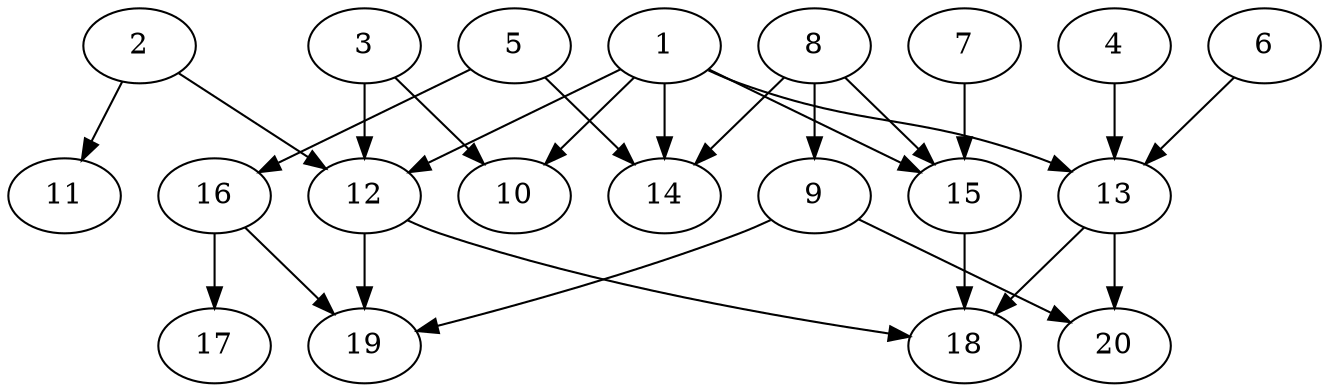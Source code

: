 // DAG automatically generated by daggen at Thu Oct  3 13:58:43 2019
// ./daggen --dot -n 20 --ccr 0.5 --fat 0.7 --regular 0.9 --density 0.5 --mindata 5242880 --maxdata 52428800 
digraph G {
  1 [size="34437120", alpha="0.09", expect_size="17218560"] 
  1 -> 10 [size ="17218560"]
  1 -> 12 [size ="17218560"]
  1 -> 13 [size ="17218560"]
  1 -> 14 [size ="17218560"]
  1 -> 15 [size ="17218560"]
  2 [size="19826688", alpha="0.07", expect_size="9913344"] 
  2 -> 11 [size ="9913344"]
  2 -> 12 [size ="9913344"]
  3 [size="46094336", alpha="0.12", expect_size="23047168"] 
  3 -> 10 [size ="23047168"]
  3 -> 12 [size ="23047168"]
  4 [size="54263808", alpha="0.12", expect_size="27131904"] 
  4 -> 13 [size ="27131904"]
  5 [size="73687040", alpha="0.19", expect_size="36843520"] 
  5 -> 14 [size ="36843520"]
  5 -> 16 [size ="36843520"]
  6 [size="73492480", alpha="0.07", expect_size="36746240"] 
  6 -> 13 [size ="36746240"]
  7 [size="17526784", alpha="0.13", expect_size="8763392"] 
  7 -> 15 [size ="8763392"]
  8 [size="47990784", alpha="0.03", expect_size="23995392"] 
  8 -> 9 [size ="23995392"]
  8 -> 14 [size ="23995392"]
  8 -> 15 [size ="23995392"]
  9 [size="77723648", alpha="0.10", expect_size="38861824"] 
  9 -> 19 [size ="38861824"]
  9 -> 20 [size ="38861824"]
  10 [size="28581888", alpha="0.01", expect_size="14290944"] 
  11 [size="88576000", alpha="0.10", expect_size="44288000"] 
  12 [size="38322176", alpha="0.08", expect_size="19161088"] 
  12 -> 18 [size ="19161088"]
  12 -> 19 [size ="19161088"]
  13 [size="70162432", alpha="0.19", expect_size="35081216"] 
  13 -> 18 [size ="35081216"]
  13 -> 20 [size ="35081216"]
  14 [size="33802240", alpha="0.01", expect_size="16901120"] 
  15 [size="90529792", alpha="0.07", expect_size="45264896"] 
  15 -> 18 [size ="45264896"]
  16 [size="84398080", alpha="0.07", expect_size="42199040"] 
  16 -> 17 [size ="42199040"]
  16 -> 19 [size ="42199040"]
  17 [size="20819968", alpha="0.19", expect_size="10409984"] 
  18 [size="81868800", alpha="0.20", expect_size="40934400"] 
  19 [size="97175552", alpha="0.10", expect_size="48587776"] 
  20 [size="51998720", alpha="0.18", expect_size="25999360"] 
}
